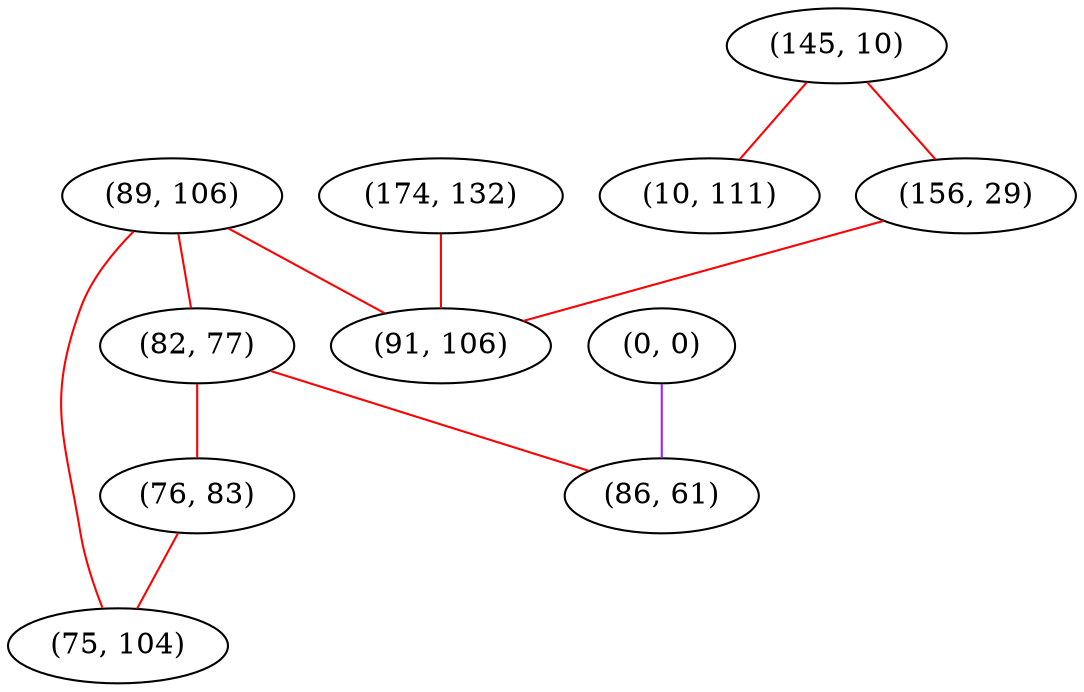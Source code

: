 graph "" {
"(89, 106)";
"(82, 77)";
"(0, 0)";
"(86, 61)";
"(145, 10)";
"(174, 132)";
"(76, 83)";
"(10, 111)";
"(156, 29)";
"(91, 106)";
"(75, 104)";
"(89, 106)" -- "(75, 104)"  [color=red, key=0, weight=1];
"(89, 106)" -- "(91, 106)"  [color=red, key=0, weight=1];
"(89, 106)" -- "(82, 77)"  [color=red, key=0, weight=1];
"(82, 77)" -- "(86, 61)"  [color=red, key=0, weight=1];
"(82, 77)" -- "(76, 83)"  [color=red, key=0, weight=1];
"(0, 0)" -- "(86, 61)"  [color=purple, key=0, weight=4];
"(145, 10)" -- "(10, 111)"  [color=red, key=0, weight=1];
"(145, 10)" -- "(156, 29)"  [color=red, key=0, weight=1];
"(174, 132)" -- "(91, 106)"  [color=red, key=0, weight=1];
"(76, 83)" -- "(75, 104)"  [color=red, key=0, weight=1];
"(156, 29)" -- "(91, 106)"  [color=red, key=0, weight=1];
}
